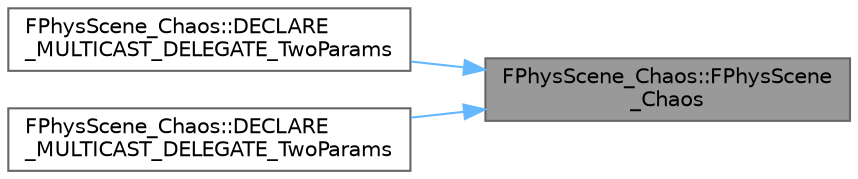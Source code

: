 digraph "FPhysScene_Chaos::FPhysScene_Chaos"
{
 // INTERACTIVE_SVG=YES
 // LATEX_PDF_SIZE
  bgcolor="transparent";
  edge [fontname=Helvetica,fontsize=10,labelfontname=Helvetica,labelfontsize=10];
  node [fontname=Helvetica,fontsize=10,shape=box,height=0.2,width=0.4];
  rankdir="RL";
  Node1 [id="Node000001",label="FPhysScene_Chaos::FPhysScene\l_Chaos",height=0.2,width=0.4,color="gray40", fillcolor="grey60", style="filled", fontcolor="black",tooltip=" "];
  Node1 -> Node2 [id="edge1_Node000001_Node000002",dir="back",color="steelblue1",style="solid",tooltip=" "];
  Node2 [id="Node000002",label="FPhysScene_Chaos::DECLARE\l_MULTICAST_DELEGATE_TwoParams",height=0.2,width=0.4,color="grey40", fillcolor="white", style="filled",URL="$d7/dec/classFPhysScene__Chaos.html#a4bc902322bb5d34840565bd2af79b218",tooltip=" "];
  Node1 -> Node3 [id="edge2_Node000001_Node000003",dir="back",color="steelblue1",style="solid",tooltip=" "];
  Node3 [id="Node000003",label="FPhysScene_Chaos::DECLARE\l_MULTICAST_DELEGATE_TwoParams",height=0.2,width=0.4,color="grey40", fillcolor="white", style="filled",URL="$d7/dec/classFPhysScene__Chaos.html#a5a748431a85aca9fca295b07a0fc590a",tooltip=" "];
}
